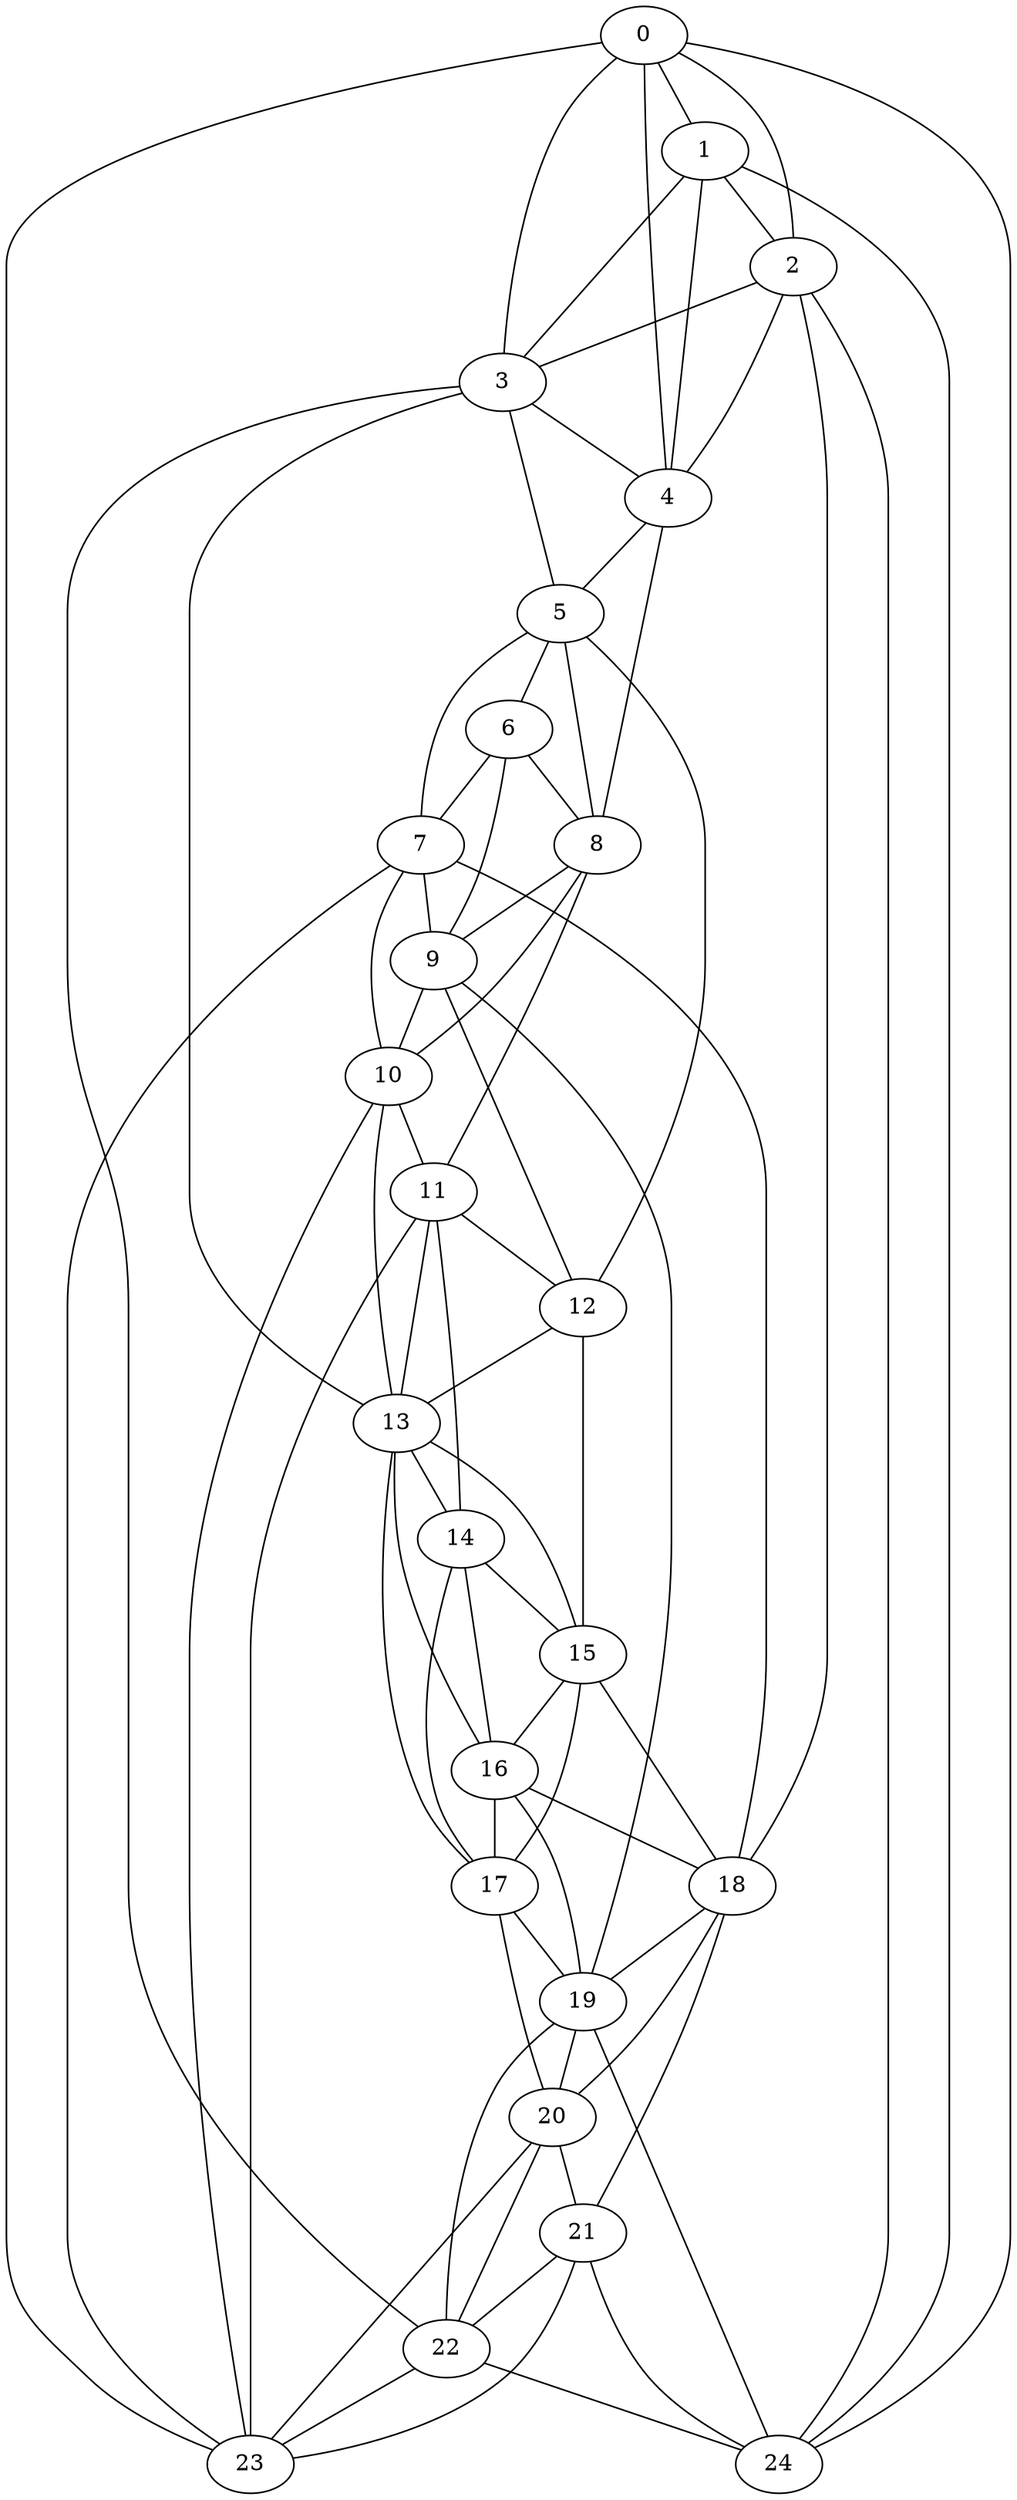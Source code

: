 strict graph "watts_strogatz_graph(25,6,0.1)" {
0;
1;
2;
3;
4;
5;
6;
7;
8;
9;
10;
11;
12;
13;
14;
15;
16;
17;
18;
19;
20;
21;
22;
23;
24;
0 -- 1  [is_available=True, prob="0.40532550884"];
0 -- 2  [is_available=True, prob="0.730700432333"];
0 -- 3  [is_available=True, prob="0.260864871292"];
0 -- 4  [is_available=True, prob="0.225047050021"];
0 -- 23  [is_available=True, prob="0.0923169989767"];
0 -- 24  [is_available=True, prob="0.654517593419"];
1 -- 2  [is_available=True, prob="0.212310737589"];
1 -- 3  [is_available=True, prob="0.306295355519"];
1 -- 4  [is_available=True, prob="0.673440902573"];
1 -- 24  [is_available=True, prob="0.400206144972"];
2 -- 3  [is_available=True, prob="1.0"];
2 -- 4  [is_available=True, prob="0.307304150065"];
2 -- 18  [is_available=True, prob="0.635887855697"];
2 -- 24  [is_available=True, prob="0.813538271709"];
3 -- 4  [is_available=True, prob="0.399832368646"];
3 -- 5  [is_available=True, prob="0.715514263419"];
3 -- 13  [is_available=True, prob="0.102900228864"];
3 -- 22  [is_available=True, prob="0.229398743395"];
4 -- 5  [is_available=True, prob="0.869744426908"];
4 -- 8  [is_available=True, prob="1.0"];
5 -- 6  [is_available=True, prob="0.208373089977"];
5 -- 7  [is_available=True, prob="0.832333573404"];
5 -- 8  [is_available=True, prob="0.345575173545"];
5 -- 12  [is_available=True, prob="0.147856995865"];
6 -- 7  [is_available=True, prob="0.0934338299782"];
6 -- 8  [is_available=True, prob="1.0"];
6 -- 9  [is_available=True, prob="0.365199114479"];
7 -- 9  [is_available=True, prob="0.816422268614"];
7 -- 10  [is_available=True, prob="0.147389360811"];
7 -- 18  [is_available=True, prob="0.492214093536"];
7 -- 23  [is_available=True, prob="0.18734545813"];
8 -- 9  [is_available=True, prob="0.915453665101"];
8 -- 10  [is_available=True, prob="0.398248489959"];
8 -- 11  [is_available=True, prob="0.096128924194"];
9 -- 10  [is_available=True, prob="0.73780025075"];
9 -- 12  [is_available=True, prob="0.99263926787"];
9 -- 19  [is_available=True, prob="0.171663050289"];
10 -- 11  [is_available=True, prob="1.0"];
10 -- 13  [is_available=True, prob="0.692314835936"];
10 -- 23  [is_available=True, prob="0.974267546631"];
11 -- 12  [is_available=True, prob="0.098332541477"];
11 -- 13  [is_available=True, prob="0.35036126562"];
11 -- 14  [is_available=True, prob="1.0"];
11 -- 23  [is_available=True, prob="0.62760274656"];
12 -- 13  [is_available=True, prob="0.398450290392"];
12 -- 15  [is_available=True, prob="0.84076777292"];
13 -- 14  [is_available=True, prob="0.438246708386"];
13 -- 15  [is_available=True, prob="0.502472792885"];
13 -- 16  [is_available=True, prob="0.104168875868"];
13 -- 17  [is_available=True, prob="1.0"];
14 -- 15  [is_available=True, prob="1.0"];
14 -- 16  [is_available=True, prob="0.365738738751"];
14 -- 17  [is_available=True, prob="1.0"];
15 -- 16  [is_available=True, prob="1.0"];
15 -- 17  [is_available=True, prob="0.639535100662"];
15 -- 18  [is_available=True, prob="1.0"];
16 -- 17  [is_available=True, prob="1.0"];
16 -- 18  [is_available=True, prob="1.0"];
16 -- 19  [is_available=True, prob="1.0"];
17 -- 19  [is_available=True, prob="0.329904095049"];
17 -- 20  [is_available=True, prob="1.0"];
18 -- 19  [is_available=True, prob="1.0"];
18 -- 20  [is_available=True, prob="1.0"];
18 -- 21  [is_available=True, prob="1.0"];
19 -- 20  [is_available=True, prob="0.125505298956"];
19 -- 22  [is_available=True, prob="0.539596826538"];
19 -- 24  [is_available=True, prob="0.8806759842"];
20 -- 21  [is_available=True, prob="1.0"];
20 -- 22  [is_available=True, prob="0.140020215841"];
20 -- 23  [is_available=True, prob="0.244325162151"];
21 -- 22  [is_available=True, prob="0.714170999446"];
21 -- 23  [is_available=True, prob="1.0"];
21 -- 24  [is_available=True, prob="0.950642553185"];
22 -- 23  [is_available=True, prob="0.404362887756"];
22 -- 24  [is_available=True, prob="0.167387925428"];
}
